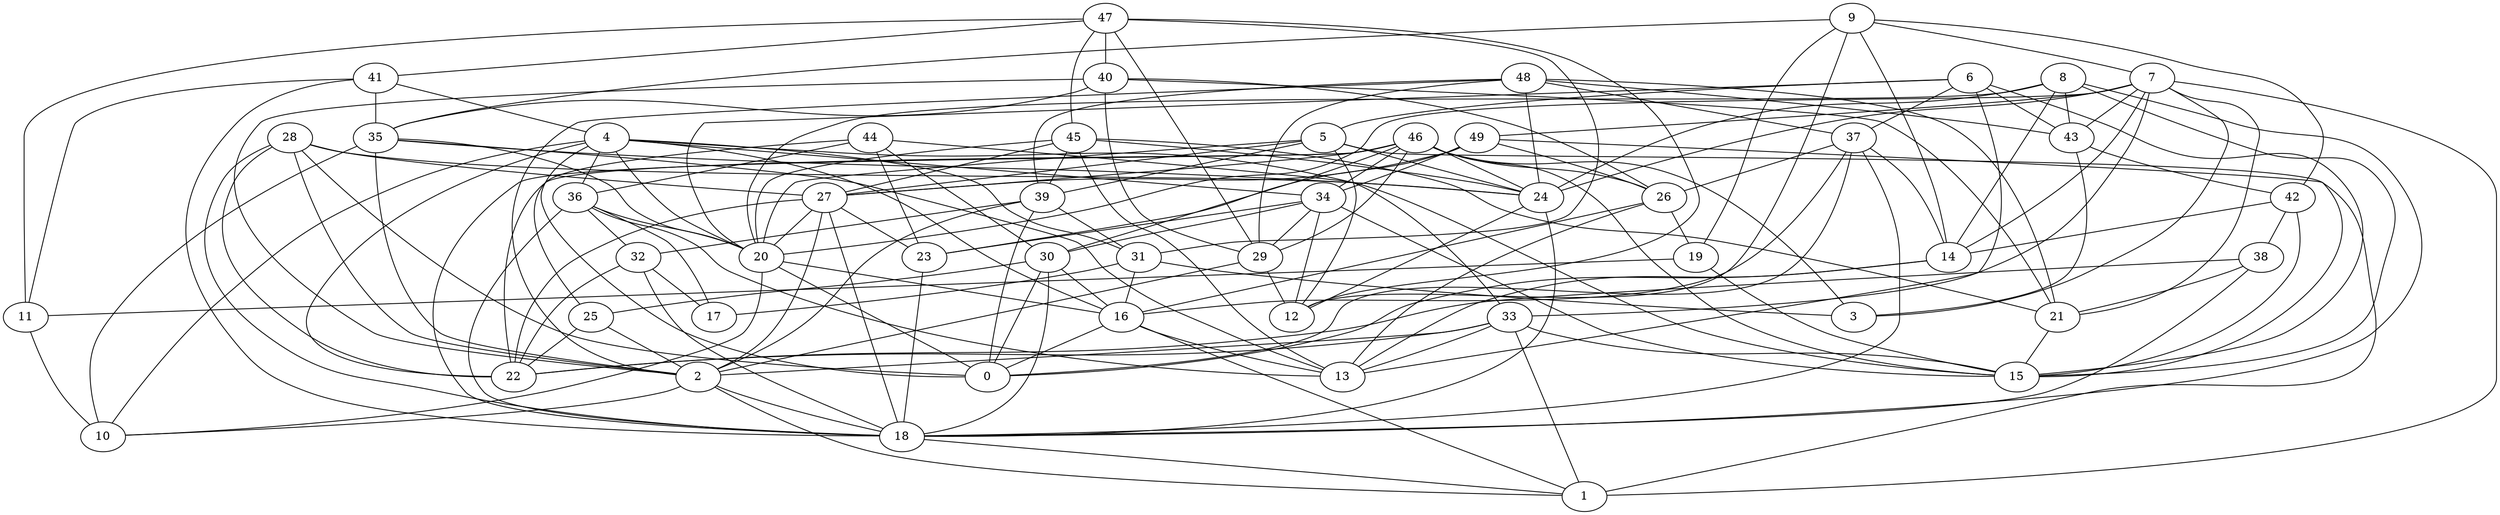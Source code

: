 digraph GG_graph {

subgraph G_graph {
edge [color = black]
"31" -> "17" [dir = none]
"31" -> "16" [dir = none]
"31" -> "3" [dir = none]
"24" -> "18" [dir = none]
"24" -> "12" [dir = none]
"26" -> "19" [dir = none]
"26" -> "16" [dir = none]
"6" -> "37" [dir = none]
"6" -> "20" [dir = none]
"45" -> "21" [dir = none]
"45" -> "39" [dir = none]
"45" -> "20" [dir = none]
"45" -> "27" [dir = none]
"44" -> "33" [dir = none]
"44" -> "23" [dir = none]
"44" -> "30" [dir = none]
"37" -> "26" [dir = none]
"37" -> "18" [dir = none]
"37" -> "16" [dir = none]
"37" -> "14" [dir = none]
"46" -> "3" [dir = none]
"46" -> "30" [dir = none]
"46" -> "24" [dir = none]
"46" -> "34" [dir = none]
"46" -> "15" [dir = none]
"46" -> "29" [dir = none]
"20" -> "16" [dir = none]
"20" -> "10" [dir = none]
"34" -> "15" [dir = none]
"34" -> "23" [dir = none]
"34" -> "30" [dir = none]
"34" -> "12" [dir = none]
"14" -> "0" [dir = none]
"14" -> "13" [dir = none]
"5" -> "27" [dir = none]
"5" -> "39" [dir = none]
"48" -> "29" [dir = none]
"48" -> "24" [dir = none]
"48" -> "21" [dir = none]
"48" -> "39" [dir = none]
"48" -> "43" [dir = none]
"43" -> "42" [dir = none]
"36" -> "18" [dir = none]
"36" -> "32" [dir = none]
"36" -> "17" [dir = none]
"38" -> "22" [dir = none]
"8" -> "24" [dir = none]
"8" -> "18" [dir = none]
"19" -> "15" [dir = none]
"19" -> "11" [dir = none]
"9" -> "42" [dir = none]
"9" -> "35" [dir = none]
"9" -> "19" [dir = none]
"7" -> "14" [dir = none]
"7" -> "21" [dir = none]
"7" -> "33" [dir = none]
"41" -> "11" [dir = none]
"41" -> "35" [dir = none]
"41" -> "18" [dir = none]
"41" -> "4" [dir = none]
"28" -> "24" [dir = none]
"28" -> "18" [dir = none]
"28" -> "0" [dir = none]
"40" -> "29" [dir = none]
"40" -> "26" [dir = none]
"40" -> "35" [dir = none]
"33" -> "1" [dir = none]
"33" -> "22" [dir = none]
"33" -> "2" [dir = none]
"33" -> "15" [dir = none]
"33" -> "13" [dir = none]
"39" -> "32" [dir = none]
"16" -> "1" [dir = none]
"47" -> "12" [dir = none]
"47" -> "11" [dir = none]
"47" -> "41" [dir = none]
"47" -> "45" [dir = none]
"47" -> "40" [dir = none]
"27" -> "2" [dir = none]
"27" -> "23" [dir = none]
"35" -> "24" [dir = none]
"35" -> "10" [dir = none]
"23" -> "18" [dir = none]
"2" -> "10" [dir = none]
"2" -> "18" [dir = none]
"25" -> "2" [dir = none]
"25" -> "22" [dir = none]
"4" -> "16" [dir = none]
"4" -> "20" [dir = none]
"4" -> "31" [dir = none]
"4" -> "0" [dir = none]
"4" -> "15" [dir = none]
"4" -> "36" [dir = none]
"4" -> "22" [dir = none]
"42" -> "14" [dir = none]
"42" -> "38" [dir = none]
"49" -> "26" [dir = none]
"49" -> "15" [dir = none]
"46" -> "22" [dir = none]
"46" -> "27" [dir = none]
"6" -> "13" [dir = none]
"48" -> "2" [dir = none]
"30" -> "18" [dir = none]
"49" -> "27" [dir = none]
"45" -> "24" [dir = none]
"20" -> "0" [dir = none]
"9" -> "12" [dir = none]
"32" -> "22" [dir = none]
"8" -> "43" [dir = none]
"38" -> "21" [dir = none]
"6" -> "5" [dir = none]
"47" -> "29" [dir = none]
"28" -> "27" [dir = none]
"29" -> "12" [dir = none]
"21" -> "15" [dir = none]
"2" -> "1" [dir = none]
"49" -> "23" [dir = none]
"9" -> "7" [dir = none]
"7" -> "24" [dir = none]
"5" -> "12" [dir = none]
"40" -> "21" [dir = none]
"28" -> "2" [dir = none]
"9" -> "14" [dir = none]
"30" -> "25" [dir = none]
"35" -> "13" [dir = none]
"48" -> "37" [dir = none]
"37" -> "0" [dir = none]
"8" -> "14" [dir = none]
"36" -> "20" [dir = none]
"5" -> "20" [dir = none]
"46" -> "26" [dir = none]
"27" -> "20" [dir = none]
"39" -> "31" [dir = none]
"46" -> "18" [dir = none]
"8" -> "20" [dir = none]
"18" -> "1" [dir = none]
"4" -> "34" [dir = none]
"11" -> "10" [dir = none]
"5" -> "1" [dir = none]
"30" -> "16" [dir = none]
"44" -> "25" [dir = none]
"40" -> "2" [dir = none]
"45" -> "13" [dir = none]
"16" -> "0" [dir = none]
"42" -> "15" [dir = none]
"32" -> "17" [dir = none]
"26" -> "13" [dir = none]
"7" -> "20" [dir = none]
"35" -> "2" [dir = none]
"39" -> "0" [dir = none]
"5" -> "24" [dir = none]
"28" -> "22" [dir = none]
"7" -> "43" [dir = none]
"34" -> "29" [dir = none]
"8" -> "15" [dir = none]
"49" -> "34" [dir = none]
"4" -> "10" [dir = none]
"32" -> "18" [dir = none]
"27" -> "18" [dir = none]
"43" -> "3" [dir = none]
"7" -> "3" [dir = none]
"7" -> "49" [dir = none]
"44" -> "36" [dir = none]
"38" -> "18" [dir = none]
"35" -> "20" [dir = none]
"39" -> "2" [dir = none]
"30" -> "0" [dir = none]
"36" -> "13" [dir = none]
"6" -> "43" [dir = none]
"27" -> "22" [dir = none]
"16" -> "13" [dir = none]
"6" -> "15" [dir = none]
"7" -> "1" [dir = none]
"47" -> "31" [dir = none]
"29" -> "2" [dir = none]
}

}
